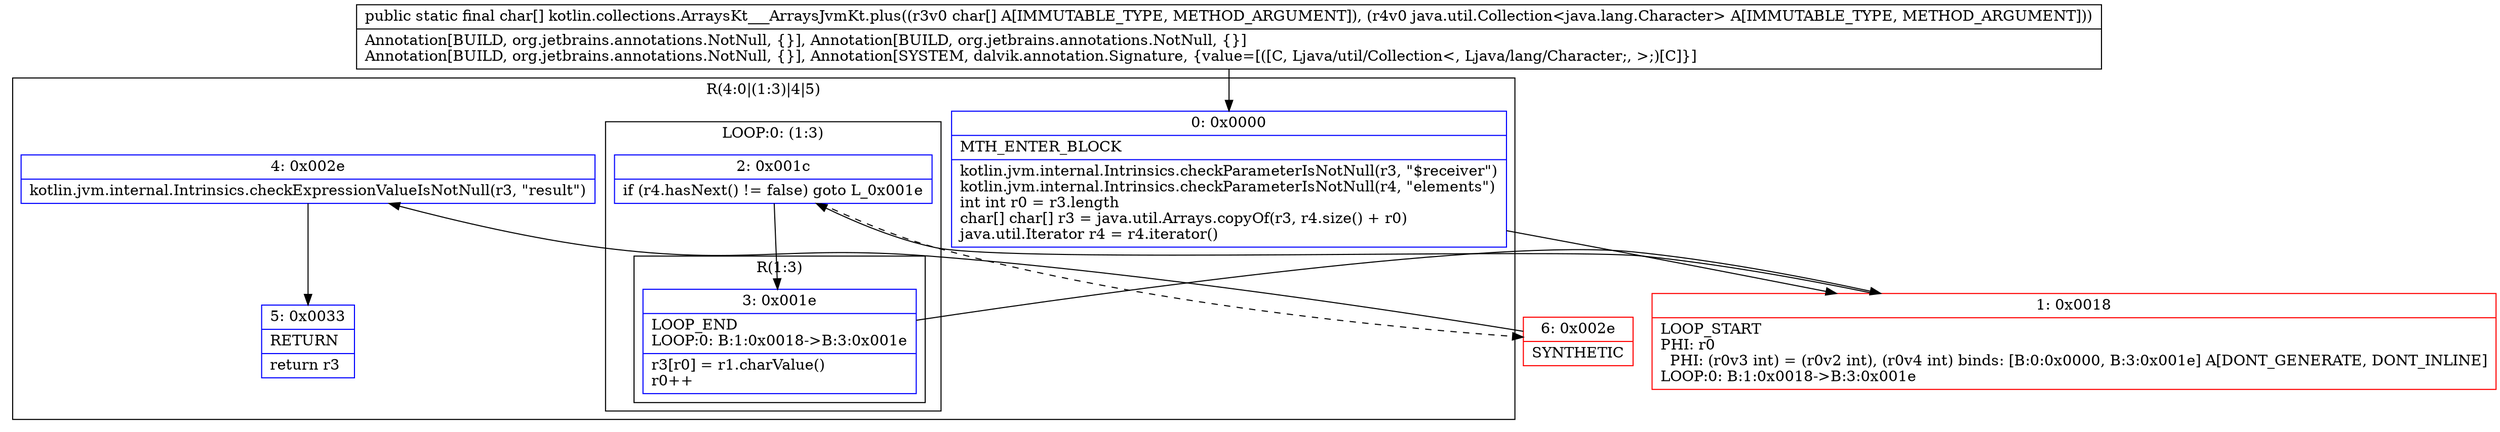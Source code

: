 digraph "CFG forkotlin.collections.ArraysKt___ArraysJvmKt.plus([CLjava\/util\/Collection;)[C" {
subgraph cluster_Region_2003473661 {
label = "R(4:0|(1:3)|4|5)";
node [shape=record,color=blue];
Node_0 [shape=record,label="{0\:\ 0x0000|MTH_ENTER_BLOCK\l|kotlin.jvm.internal.Intrinsics.checkParameterIsNotNull(r3, \"$receiver\")\lkotlin.jvm.internal.Intrinsics.checkParameterIsNotNull(r4, \"elements\")\lint int r0 = r3.length\lchar[] char[] r3 = java.util.Arrays.copyOf(r3, r4.size() + r0)\ljava.util.Iterator r4 = r4.iterator()\l}"];
subgraph cluster_LoopRegion_2032608390 {
label = "LOOP:0: (1:3)";
node [shape=record,color=blue];
Node_2 [shape=record,label="{2\:\ 0x001c|if (r4.hasNext() != false) goto L_0x001e\l}"];
subgraph cluster_Region_1193475236 {
label = "R(1:3)";
node [shape=record,color=blue];
Node_3 [shape=record,label="{3\:\ 0x001e|LOOP_END\lLOOP:0: B:1:0x0018\-\>B:3:0x001e\l|r3[r0] = r1.charValue()\lr0++\l}"];
}
}
Node_4 [shape=record,label="{4\:\ 0x002e|kotlin.jvm.internal.Intrinsics.checkExpressionValueIsNotNull(r3, \"result\")\l}"];
Node_5 [shape=record,label="{5\:\ 0x0033|RETURN\l|return r3\l}"];
}
Node_1 [shape=record,color=red,label="{1\:\ 0x0018|LOOP_START\lPHI: r0 \l  PHI: (r0v3 int) = (r0v2 int), (r0v4 int) binds: [B:0:0x0000, B:3:0x001e] A[DONT_GENERATE, DONT_INLINE]\lLOOP:0: B:1:0x0018\-\>B:3:0x001e\l}"];
Node_6 [shape=record,color=red,label="{6\:\ 0x002e|SYNTHETIC\l}"];
MethodNode[shape=record,label="{public static final char[] kotlin.collections.ArraysKt___ArraysJvmKt.plus((r3v0 char[] A[IMMUTABLE_TYPE, METHOD_ARGUMENT]), (r4v0 java.util.Collection\<java.lang.Character\> A[IMMUTABLE_TYPE, METHOD_ARGUMENT]))  | Annotation[BUILD, org.jetbrains.annotations.NotNull, \{\}], Annotation[BUILD, org.jetbrains.annotations.NotNull, \{\}]\lAnnotation[BUILD, org.jetbrains.annotations.NotNull, \{\}], Annotation[SYSTEM, dalvik.annotation.Signature, \{value=[([C, Ljava\/util\/Collection\<, Ljava\/lang\/Character;, \>;)[C]\}]\l}"];
MethodNode -> Node_0;
Node_0 -> Node_1;
Node_2 -> Node_3;
Node_2 -> Node_6[style=dashed];
Node_3 -> Node_1;
Node_4 -> Node_5;
Node_1 -> Node_2;
Node_6 -> Node_4;
}


